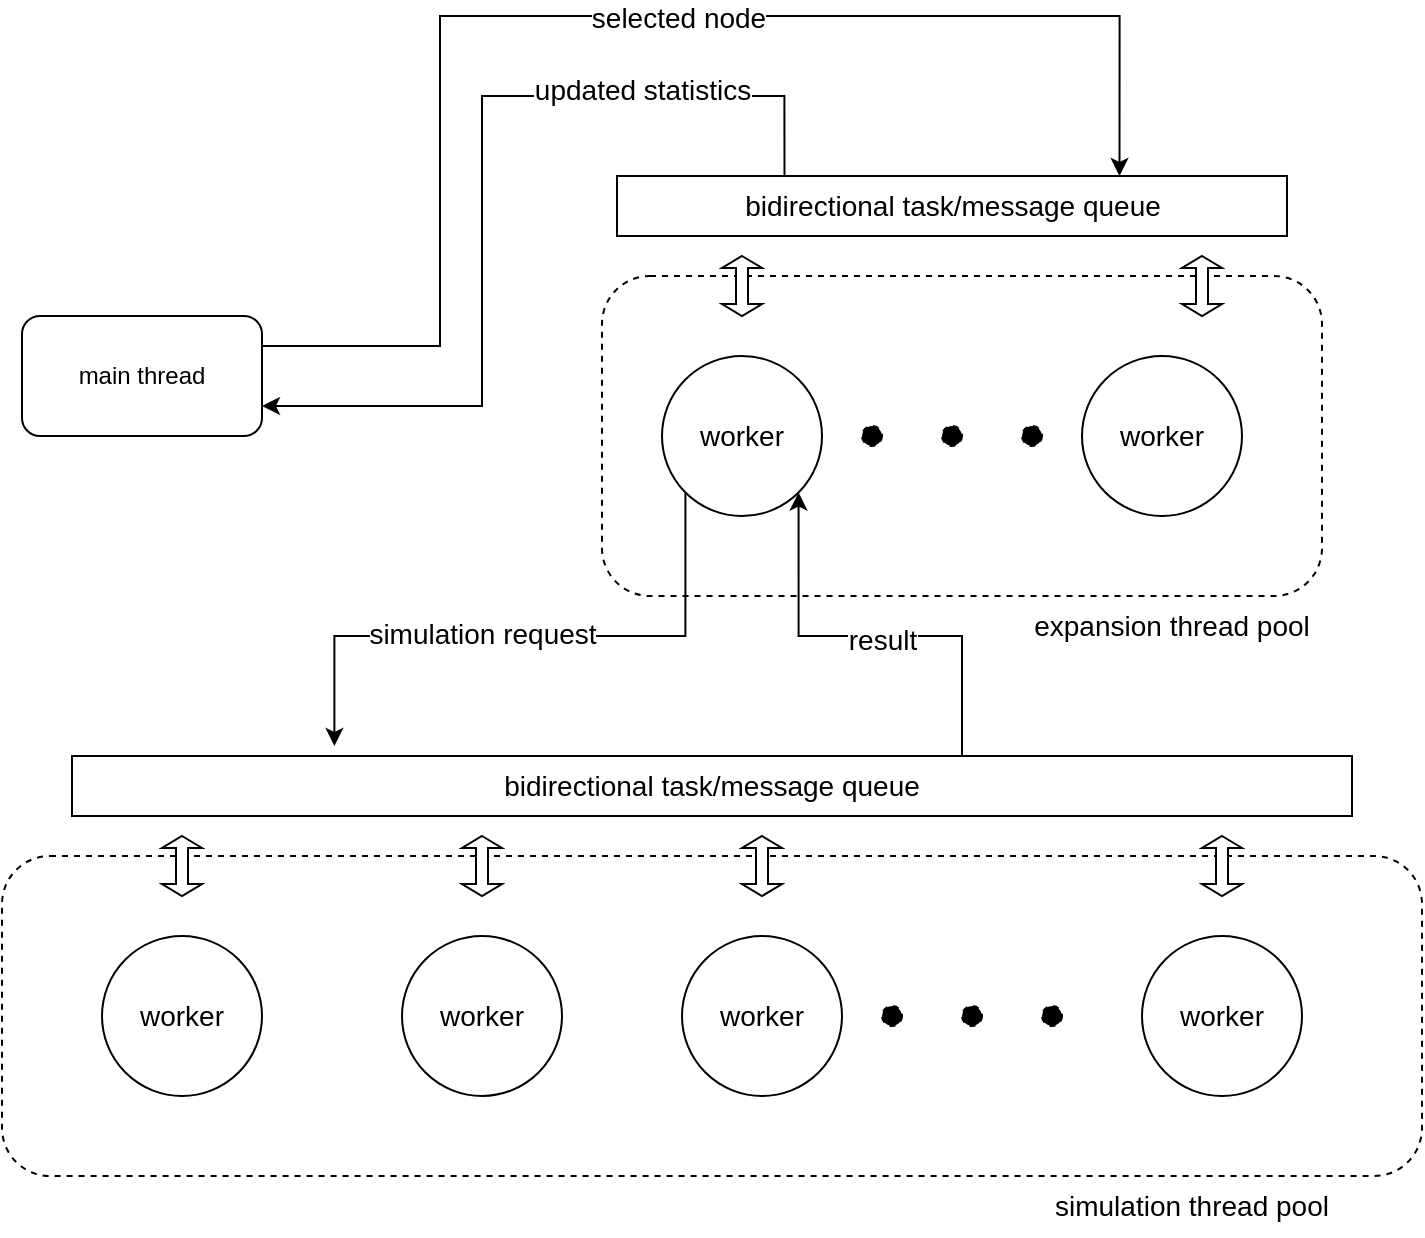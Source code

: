 <mxfile version="15.4.0" type="device"><diagram id="a-ACw_9kHUvm3XLPNeVH" name="Page-1"><mxGraphModel dx="1102" dy="1913" grid="1" gridSize="10" guides="1" tooltips="1" connect="1" arrows="1" fold="1" page="1" pageScale="1" pageWidth="850" pageHeight="1100" math="0" shadow="0"><root><mxCell id="0"/><mxCell id="1" parent="0"/><mxCell id="2VCprxvBBAAz1jCoBmvJ-1" value="" style="rounded=1;whiteSpace=wrap;html=1;fillColor=none;dashed=1;" vertex="1" parent="1"><mxGeometry x="140" y="360" width="710" height="160" as="geometry"/></mxCell><mxCell id="2VCprxvBBAAz1jCoBmvJ-33" style="edgeStyle=orthogonalEdgeStyle;rounded=0;orthogonalLoop=1;jettySize=auto;html=1;exitX=1;exitY=0.25;exitDx=0;exitDy=0;entryX=0.75;entryY=0;entryDx=0;entryDy=0;" edge="1" parent="1" source="2VCprxvBBAAz1jCoBmvJ-2" target="2VCprxvBBAAz1jCoBmvJ-26"><mxGeometry relative="1" as="geometry"><Array as="points"><mxPoint x="359" y="105"/><mxPoint x="359" y="-60"/><mxPoint x="699" y="-60"/></Array></mxGeometry></mxCell><mxCell id="2VCprxvBBAAz1jCoBmvJ-35" value="&lt;span style=&quot;font-size: 14px&quot;&gt;selected node&lt;/span&gt;" style="edgeLabel;html=1;align=center;verticalAlign=middle;resizable=0;points=[];" vertex="1" connectable="0" parent="2VCprxvBBAAz1jCoBmvJ-33"><mxGeometry x="0.107" y="-1" relative="1" as="geometry"><mxPoint as="offset"/></mxGeometry></mxCell><mxCell id="2VCprxvBBAAz1jCoBmvJ-2" value="main thread" style="rounded=1;whiteSpace=wrap;html=1;" vertex="1" parent="1"><mxGeometry x="150" y="90" width="120" height="60" as="geometry"/></mxCell><mxCell id="2VCprxvBBAAz1jCoBmvJ-3" value="&lt;font style=&quot;font-size: 14px&quot;&gt;worker&lt;/font&gt;" style="ellipse;whiteSpace=wrap;html=1;aspect=fixed;" vertex="1" parent="1"><mxGeometry x="190" y="400" width="80" height="80" as="geometry"/></mxCell><mxCell id="2VCprxvBBAAz1jCoBmvJ-4" value="&lt;font style=&quot;font-size: 14px&quot;&gt;worker&lt;/font&gt;" style="ellipse;whiteSpace=wrap;html=1;aspect=fixed;" vertex="1" parent="1"><mxGeometry x="340" y="400" width="80" height="80" as="geometry"/></mxCell><mxCell id="2VCprxvBBAAz1jCoBmvJ-5" value="&lt;font style=&quot;font-size: 14px&quot;&gt;worker&lt;/font&gt;" style="ellipse;whiteSpace=wrap;html=1;aspect=fixed;" vertex="1" parent="1"><mxGeometry x="710" y="400" width="80" height="80" as="geometry"/></mxCell><mxCell id="2VCprxvBBAAz1jCoBmvJ-6" value="&lt;font style=&quot;font-size: 14px&quot;&gt;worker&lt;/font&gt;" style="ellipse;whiteSpace=wrap;html=1;aspect=fixed;" vertex="1" parent="1"><mxGeometry x="480" y="400" width="80" height="80" as="geometry"/></mxCell><mxCell id="2VCprxvBBAAz1jCoBmvJ-7" value="" style="ellipse;whiteSpace=wrap;html=1;aspect=fixed;dashed=1;fillColor=#000000;strokeColor=#000000;" vertex="1" parent="1"><mxGeometry x="620" y="435" width="10" height="10" as="geometry"/></mxCell><mxCell id="2VCprxvBBAAz1jCoBmvJ-8" value="" style="ellipse;whiteSpace=wrap;html=1;aspect=fixed;dashed=1;fillColor=#000000;strokeColor=#000000;" vertex="1" parent="1"><mxGeometry x="580" y="435" width="10" height="10" as="geometry"/></mxCell><mxCell id="2VCprxvBBAAz1jCoBmvJ-9" value="" style="ellipse;whiteSpace=wrap;html=1;aspect=fixed;dashed=1;fillColor=#000000;strokeColor=#000000;" vertex="1" parent="1"><mxGeometry x="660" y="435" width="10" height="10" as="geometry"/></mxCell><mxCell id="2VCprxvBBAAz1jCoBmvJ-10" value="&lt;font style=&quot;font-size: 14px&quot;&gt;simulation thread pool&lt;/font&gt;" style="text;html=1;strokeColor=none;fillColor=none;align=center;verticalAlign=middle;whiteSpace=wrap;rounded=0;dashed=1;" vertex="1" parent="1"><mxGeometry x="650" y="520" width="170" height="30" as="geometry"/></mxCell><mxCell id="2VCprxvBBAAz1jCoBmvJ-38" style="edgeStyle=orthogonalEdgeStyle;rounded=0;orthogonalLoop=1;jettySize=auto;html=1;exitX=0.75;exitY=0;exitDx=0;exitDy=0;entryX=1;entryY=1;entryDx=0;entryDy=0;" edge="1" parent="1" source="2VCprxvBBAAz1jCoBmvJ-11" target="2VCprxvBBAAz1jCoBmvJ-21"><mxGeometry relative="1" as="geometry"><Array as="points"><mxPoint x="620" y="310"/><mxPoint x="620" y="250"/><mxPoint x="538" y="250"/></Array></mxGeometry></mxCell><mxCell id="2VCprxvBBAAz1jCoBmvJ-41" value="&lt;font style=&quot;font-size: 14px&quot;&gt;result&lt;br&gt;&lt;/font&gt;" style="edgeLabel;html=1;align=center;verticalAlign=middle;resizable=0;points=[];" vertex="1" connectable="0" parent="2VCprxvBBAAz1jCoBmvJ-38"><mxGeometry x="-0.066" y="2" relative="1" as="geometry"><mxPoint x="-19" as="offset"/></mxGeometry></mxCell><mxCell id="2VCprxvBBAAz1jCoBmvJ-11" value="&lt;font style=&quot;font-size: 14px&quot;&gt;bidirectional task/message queue&lt;/font&gt;" style="rounded=0;whiteSpace=wrap;html=1;strokeColor=#000000;fillColor=#FFFFFF;" vertex="1" parent="1"><mxGeometry x="175" y="310" width="640" height="30" as="geometry"/></mxCell><mxCell id="2VCprxvBBAAz1jCoBmvJ-13" value="" style="shape=doubleArrow;direction=south;whiteSpace=wrap;html=1;strokeColor=#000000;fillColor=#FFFFFF;" vertex="1" parent="1"><mxGeometry x="220" y="350" width="20" height="30" as="geometry"/></mxCell><mxCell id="2VCprxvBBAAz1jCoBmvJ-14" value="" style="shape=doubleArrow;direction=south;whiteSpace=wrap;html=1;strokeColor=#000000;fillColor=#FFFFFF;" vertex="1" parent="1"><mxGeometry x="370" y="350" width="20" height="30" as="geometry"/></mxCell><mxCell id="2VCprxvBBAAz1jCoBmvJ-15" value="" style="shape=doubleArrow;direction=south;whiteSpace=wrap;html=1;strokeColor=#000000;fillColor=#FFFFFF;" vertex="1" parent="1"><mxGeometry x="510" y="350" width="20" height="30" as="geometry"/></mxCell><mxCell id="2VCprxvBBAAz1jCoBmvJ-16" value="" style="shape=doubleArrow;direction=south;whiteSpace=wrap;html=1;strokeColor=#000000;fillColor=#FFFFFF;" vertex="1" parent="1"><mxGeometry x="740" y="350" width="20" height="30" as="geometry"/></mxCell><mxCell id="2VCprxvBBAAz1jCoBmvJ-17" value="" style="rounded=1;whiteSpace=wrap;html=1;fillColor=none;dashed=1;" vertex="1" parent="1"><mxGeometry x="440" y="70" width="360" height="160" as="geometry"/></mxCell><mxCell id="2VCprxvBBAAz1jCoBmvJ-20" value="&lt;font style=&quot;font-size: 14px&quot;&gt;worker&lt;/font&gt;" style="ellipse;whiteSpace=wrap;html=1;aspect=fixed;" vertex="1" parent="1"><mxGeometry x="680" y="110" width="80" height="80" as="geometry"/></mxCell><mxCell id="2VCprxvBBAAz1jCoBmvJ-37" style="edgeStyle=orthogonalEdgeStyle;rounded=0;orthogonalLoop=1;jettySize=auto;html=1;exitX=0;exitY=1;exitDx=0;exitDy=0;entryX=0.205;entryY=-0.167;entryDx=0;entryDy=0;entryPerimeter=0;" edge="1" parent="1" source="2VCprxvBBAAz1jCoBmvJ-21" target="2VCprxvBBAAz1jCoBmvJ-11"><mxGeometry relative="1" as="geometry"/></mxCell><mxCell id="2VCprxvBBAAz1jCoBmvJ-39" value="&lt;font style=&quot;font-size: 14px&quot;&gt;simulation request&lt;br&gt;&lt;/font&gt;" style="edgeLabel;html=1;align=center;verticalAlign=middle;resizable=0;points=[];" vertex="1" connectable="0" parent="2VCprxvBBAAz1jCoBmvJ-37"><mxGeometry x="-0.177" y="-1" relative="1" as="geometry"><mxPoint x="-49" as="offset"/></mxGeometry></mxCell><mxCell id="2VCprxvBBAAz1jCoBmvJ-21" value="&lt;font style=&quot;font-size: 14px&quot;&gt;worker&lt;/font&gt;" style="ellipse;whiteSpace=wrap;html=1;aspect=fixed;" vertex="1" parent="1"><mxGeometry x="470" y="110" width="80" height="80" as="geometry"/></mxCell><mxCell id="2VCprxvBBAAz1jCoBmvJ-22" value="" style="ellipse;whiteSpace=wrap;html=1;aspect=fixed;dashed=1;fillColor=#000000;strokeColor=#000000;" vertex="1" parent="1"><mxGeometry x="610" y="145" width="10" height="10" as="geometry"/></mxCell><mxCell id="2VCprxvBBAAz1jCoBmvJ-23" value="" style="ellipse;whiteSpace=wrap;html=1;aspect=fixed;dashed=1;fillColor=#000000;strokeColor=#000000;" vertex="1" parent="1"><mxGeometry x="570" y="145" width="10" height="10" as="geometry"/></mxCell><mxCell id="2VCprxvBBAAz1jCoBmvJ-24" value="" style="ellipse;whiteSpace=wrap;html=1;aspect=fixed;dashed=1;fillColor=#000000;strokeColor=#000000;" vertex="1" parent="1"><mxGeometry x="650" y="145" width="10" height="10" as="geometry"/></mxCell><mxCell id="2VCprxvBBAAz1jCoBmvJ-25" value="&lt;font style=&quot;font-size: 14px&quot;&gt;expansion thread pool&lt;/font&gt;" style="text;html=1;strokeColor=none;fillColor=none;align=center;verticalAlign=middle;whiteSpace=wrap;rounded=0;dashed=1;" vertex="1" parent="1"><mxGeometry x="640" y="230" width="170" height="30" as="geometry"/></mxCell><mxCell id="2VCprxvBBAAz1jCoBmvJ-34" style="edgeStyle=orthogonalEdgeStyle;rounded=0;orthogonalLoop=1;jettySize=auto;html=1;exitX=0.25;exitY=0;exitDx=0;exitDy=0;entryX=1;entryY=0.75;entryDx=0;entryDy=0;" edge="1" parent="1" source="2VCprxvBBAAz1jCoBmvJ-26" target="2VCprxvBBAAz1jCoBmvJ-2"><mxGeometry relative="1" as="geometry"><Array as="points"><mxPoint x="531" y="-20"/><mxPoint x="380" y="-20"/><mxPoint x="380" y="135"/></Array></mxGeometry></mxCell><mxCell id="2VCprxvBBAAz1jCoBmvJ-36" value="&lt;font style=&quot;font-size: 14px&quot;&gt;updated statistics&lt;/font&gt;" style="edgeLabel;html=1;align=center;verticalAlign=middle;resizable=0;points=[];" vertex="1" connectable="0" parent="2VCprxvBBAAz1jCoBmvJ-34"><mxGeometry x="-0.46" y="-3" relative="1" as="geometry"><mxPoint x="12" as="offset"/></mxGeometry></mxCell><mxCell id="2VCprxvBBAAz1jCoBmvJ-26" value="&lt;font style=&quot;font-size: 14px&quot;&gt;bidirectional task/message queue&lt;/font&gt;" style="rounded=0;whiteSpace=wrap;html=1;strokeColor=#000000;fillColor=#FFFFFF;" vertex="1" parent="1"><mxGeometry x="447.5" y="20" width="335" height="30" as="geometry"/></mxCell><mxCell id="2VCprxvBBAAz1jCoBmvJ-30" value="" style="shape=doubleArrow;direction=south;whiteSpace=wrap;html=1;strokeColor=#000000;fillColor=#FFFFFF;" vertex="1" parent="1"><mxGeometry x="500" y="60" width="20" height="30" as="geometry"/></mxCell><mxCell id="2VCprxvBBAAz1jCoBmvJ-31" value="" style="shape=doubleArrow;direction=south;whiteSpace=wrap;html=1;strokeColor=#000000;fillColor=#FFFFFF;" vertex="1" parent="1"><mxGeometry x="730" y="60" width="20" height="30" as="geometry"/></mxCell></root></mxGraphModel></diagram></mxfile>